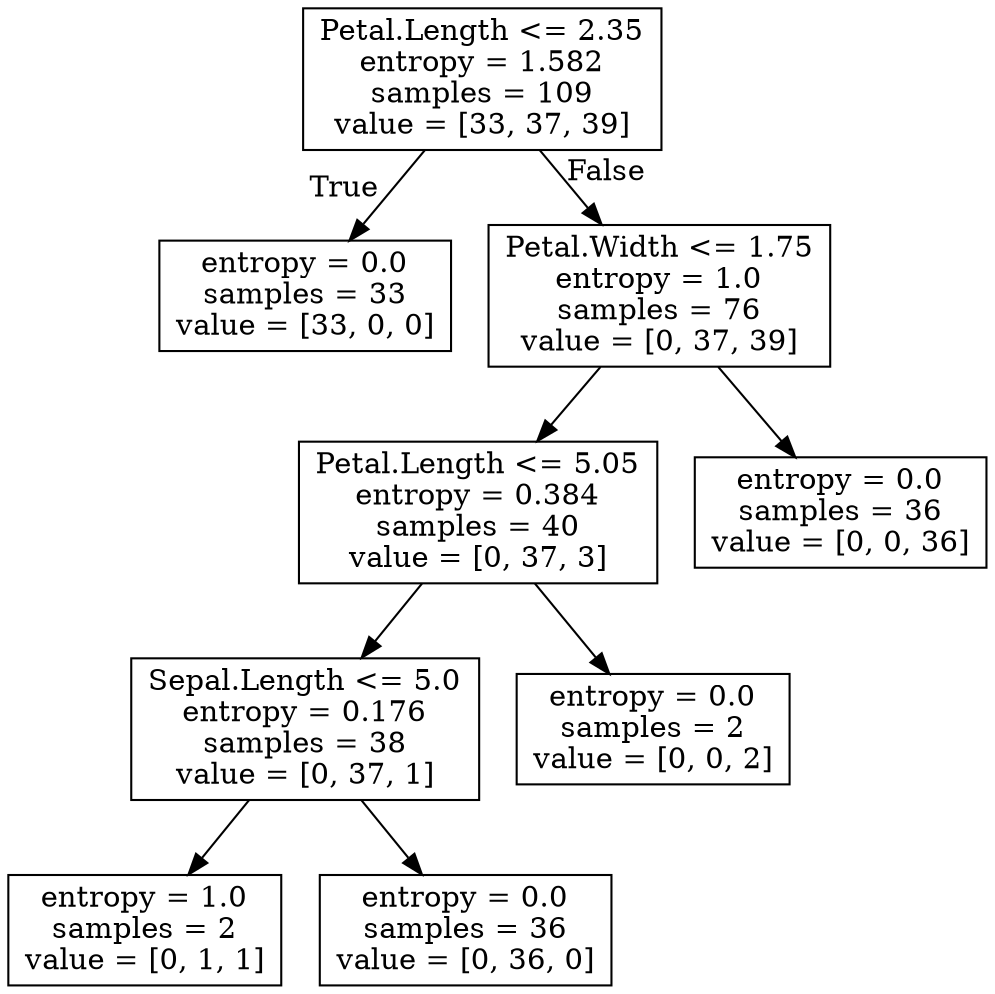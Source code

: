 digraph Tree {
node [shape=box] ;
0 [label="Petal.Length <= 2.35\nentropy = 1.582\nsamples = 109\nvalue = [33, 37, 39]"] ;
1 [label="entropy = 0.0\nsamples = 33\nvalue = [33, 0, 0]"] ;
0 -> 1 [labeldistance=2.5, labelangle=45, headlabel="True"] ;
2 [label="Petal.Width <= 1.75\nentropy = 1.0\nsamples = 76\nvalue = [0, 37, 39]"] ;
0 -> 2 [labeldistance=2.5, labelangle=-45, headlabel="False"] ;
3 [label="Petal.Length <= 5.05\nentropy = 0.384\nsamples = 40\nvalue = [0, 37, 3]"] ;
2 -> 3 ;
4 [label="Sepal.Length <= 5.0\nentropy = 0.176\nsamples = 38\nvalue = [0, 37, 1]"] ;
3 -> 4 ;
5 [label="entropy = 1.0\nsamples = 2\nvalue = [0, 1, 1]"] ;
4 -> 5 ;
6 [label="entropy = 0.0\nsamples = 36\nvalue = [0, 36, 0]"] ;
4 -> 6 ;
7 [label="entropy = 0.0\nsamples = 2\nvalue = [0, 0, 2]"] ;
3 -> 7 ;
8 [label="entropy = 0.0\nsamples = 36\nvalue = [0, 0, 36]"] ;
2 -> 8 ;
}